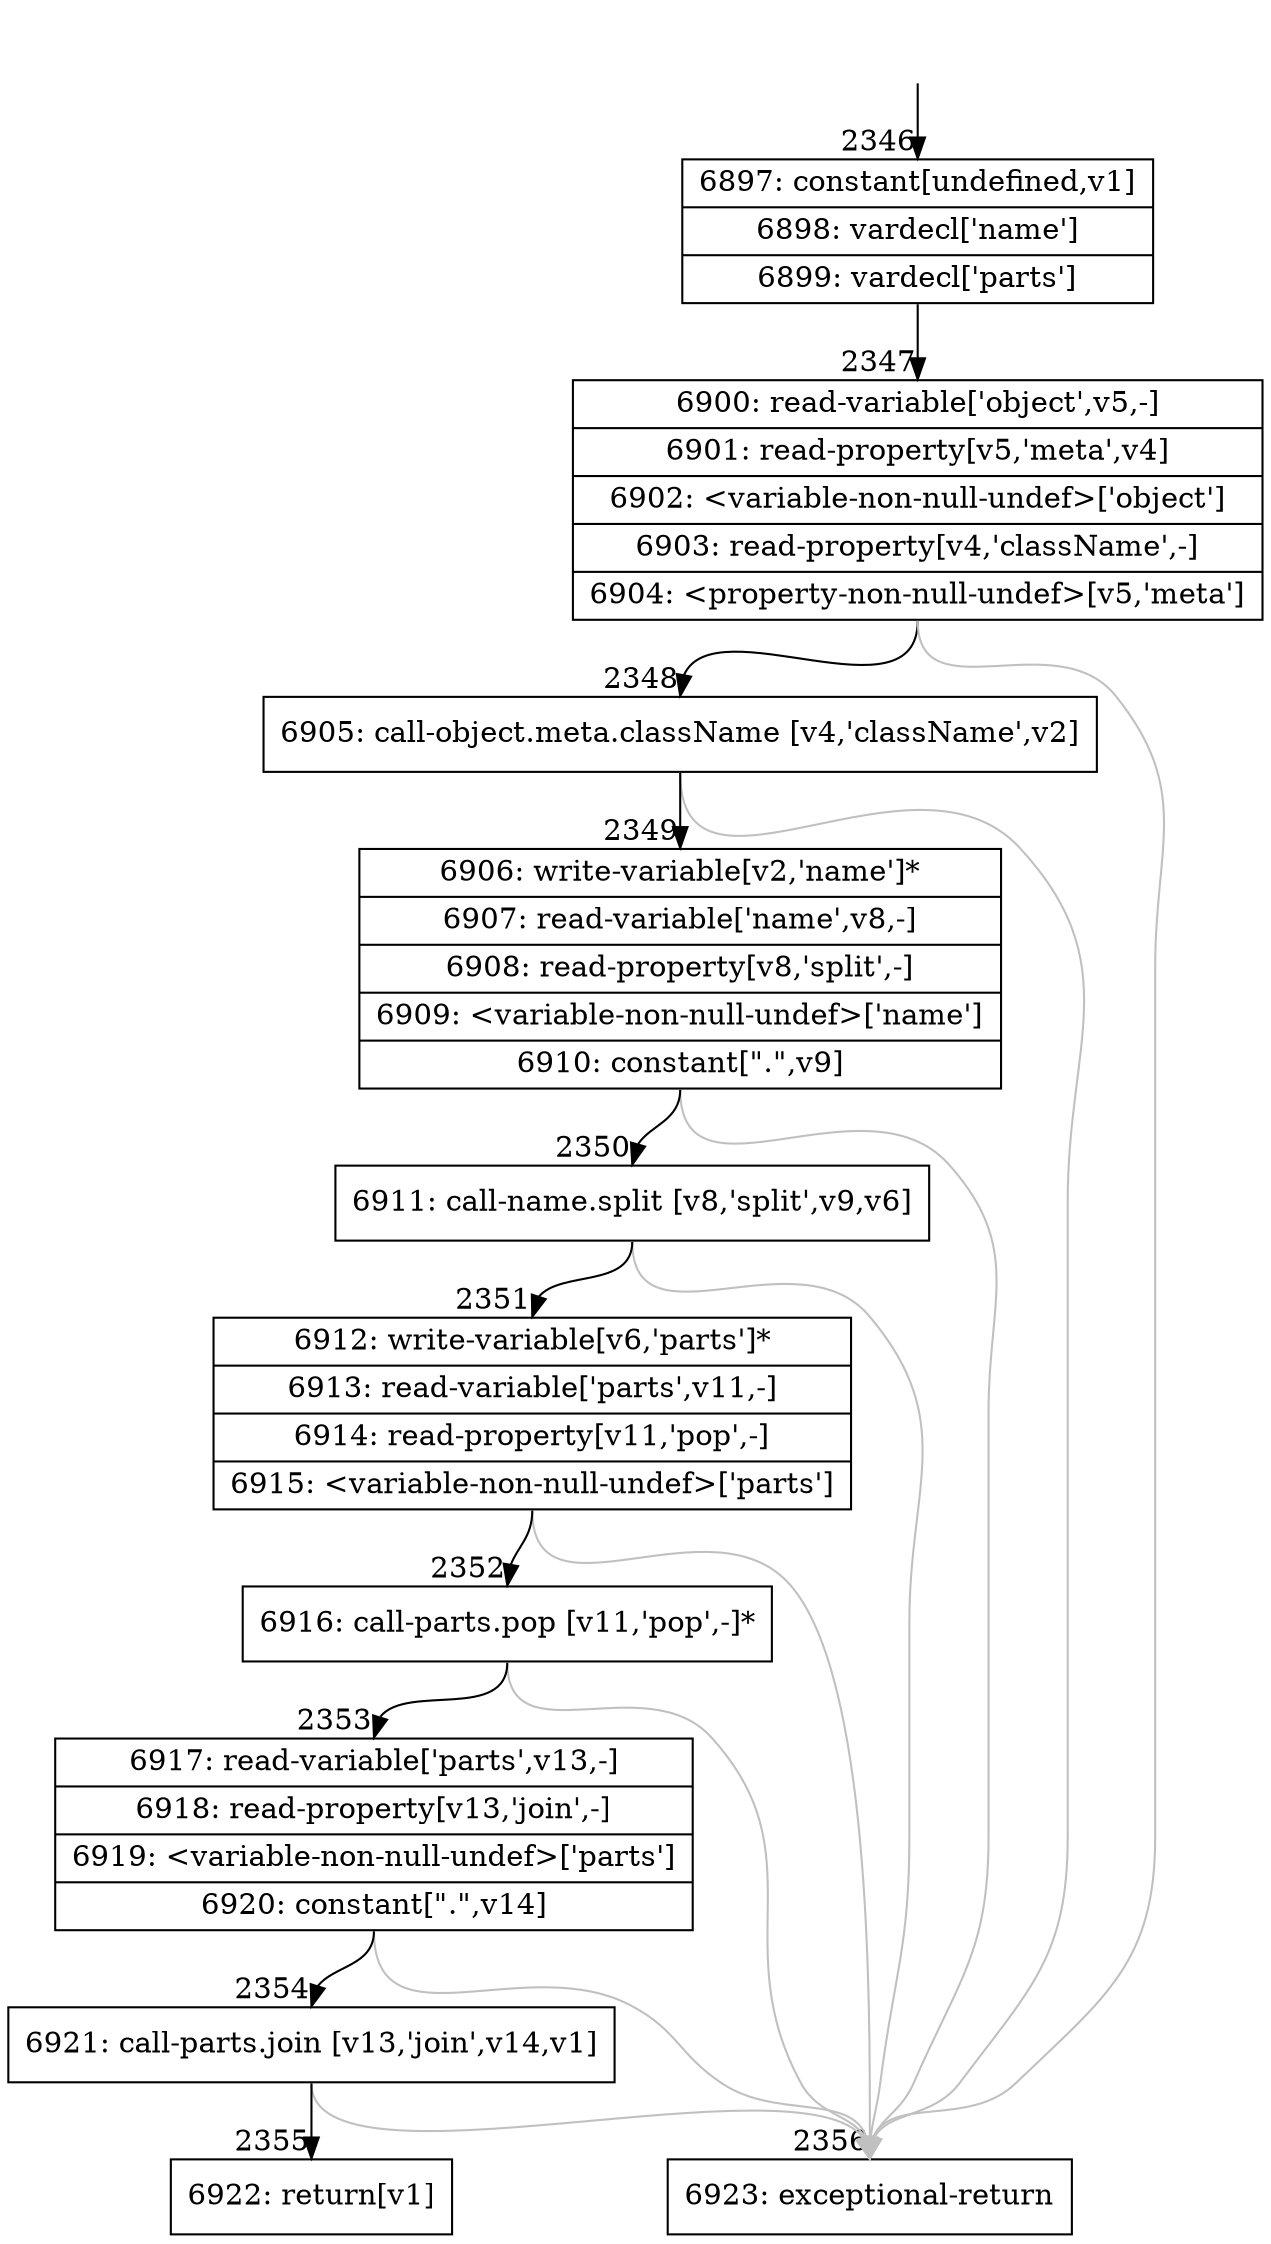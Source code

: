 digraph {
rankdir="TD"
BB_entry259[shape=none,label=""];
BB_entry259 -> BB2346 [tailport=s, headport=n, headlabel="    2346"]
BB2346 [shape=record label="{6897: constant[undefined,v1]|6898: vardecl['name']|6899: vardecl['parts']}" ] 
BB2346 -> BB2347 [tailport=s, headport=n, headlabel="      2347"]
BB2347 [shape=record label="{6900: read-variable['object',v5,-]|6901: read-property[v5,'meta',v4]|6902: \<variable-non-null-undef\>['object']|6903: read-property[v4,'className',-]|6904: \<property-non-null-undef\>[v5,'meta']}" ] 
BB2347 -> BB2348 [tailport=s, headport=n, headlabel="      2348"]
BB2347 -> BB2356 [tailport=s, headport=n, color=gray, headlabel="      2356"]
BB2348 [shape=record label="{6905: call-object.meta.className [v4,'className',v2]}" ] 
BB2348 -> BB2349 [tailport=s, headport=n, headlabel="      2349"]
BB2348 -> BB2356 [tailport=s, headport=n, color=gray]
BB2349 [shape=record label="{6906: write-variable[v2,'name']*|6907: read-variable['name',v8,-]|6908: read-property[v8,'split',-]|6909: \<variable-non-null-undef\>['name']|6910: constant[\".\",v9]}" ] 
BB2349 -> BB2350 [tailport=s, headport=n, headlabel="      2350"]
BB2349 -> BB2356 [tailport=s, headport=n, color=gray]
BB2350 [shape=record label="{6911: call-name.split [v8,'split',v9,v6]}" ] 
BB2350 -> BB2351 [tailport=s, headport=n, headlabel="      2351"]
BB2350 -> BB2356 [tailport=s, headport=n, color=gray]
BB2351 [shape=record label="{6912: write-variable[v6,'parts']*|6913: read-variable['parts',v11,-]|6914: read-property[v11,'pop',-]|6915: \<variable-non-null-undef\>['parts']}" ] 
BB2351 -> BB2352 [tailport=s, headport=n, headlabel="      2352"]
BB2351 -> BB2356 [tailport=s, headport=n, color=gray]
BB2352 [shape=record label="{6916: call-parts.pop [v11,'pop',-]*}" ] 
BB2352 -> BB2353 [tailport=s, headport=n, headlabel="      2353"]
BB2352 -> BB2356 [tailport=s, headport=n, color=gray]
BB2353 [shape=record label="{6917: read-variable['parts',v13,-]|6918: read-property[v13,'join',-]|6919: \<variable-non-null-undef\>['parts']|6920: constant[\".\",v14]}" ] 
BB2353 -> BB2354 [tailport=s, headport=n, headlabel="      2354"]
BB2353 -> BB2356 [tailport=s, headport=n, color=gray]
BB2354 [shape=record label="{6921: call-parts.join [v13,'join',v14,v1]}" ] 
BB2354 -> BB2355 [tailport=s, headport=n, headlabel="      2355"]
BB2354 -> BB2356 [tailport=s, headport=n, color=gray]
BB2355 [shape=record label="{6922: return[v1]}" ] 
BB2356 [shape=record label="{6923: exceptional-return}" ] 
//#$~ 2748
}
